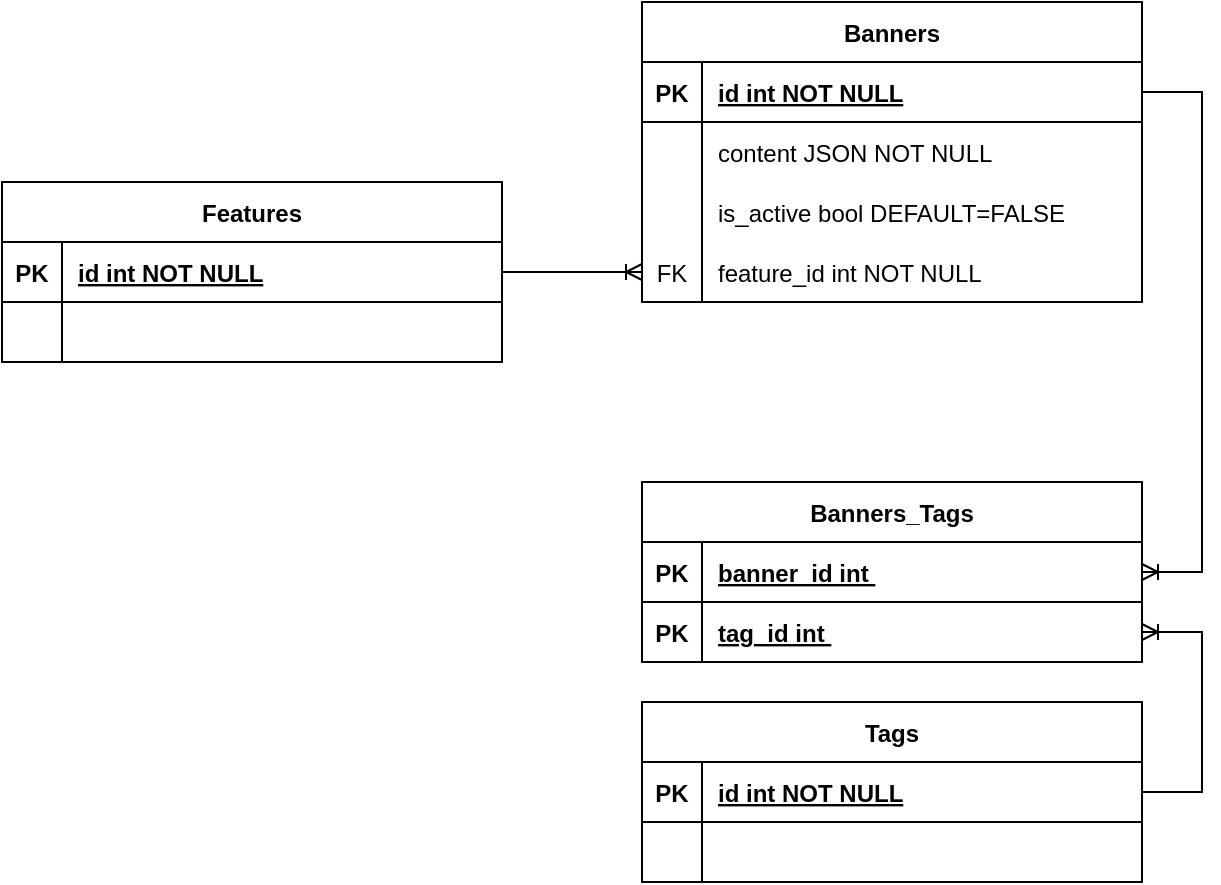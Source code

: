 <mxfile version="24.2.3" type="device">
  <diagram id="R2lEEEUBdFMjLlhIrx00" name="Page-1">
    <mxGraphModel dx="1136" dy="601" grid="1" gridSize="10" guides="1" tooltips="1" connect="1" arrows="1" fold="1" page="1" pageScale="1" pageWidth="850" pageHeight="1100" math="0" shadow="0" extFonts="Permanent Marker^https://fonts.googleapis.com/css?family=Permanent+Marker">
      <root>
        <mxCell id="0" />
        <mxCell id="1" parent="0" />
        <mxCell id="RQQMd2hqG4y_nmuJHrNr-14" value="Banners" style="shape=table;startSize=30;container=1;collapsible=1;childLayout=tableLayout;fixedRows=1;rowLines=0;fontStyle=1;align=center;resizeLast=1;" parent="1" vertex="1">
          <mxGeometry x="430" y="20" width="250" height="150" as="geometry" />
        </mxCell>
        <mxCell id="RQQMd2hqG4y_nmuJHrNr-15" value="" style="shape=partialRectangle;collapsible=0;dropTarget=0;pointerEvents=0;fillColor=none;points=[[0,0.5],[1,0.5]];portConstraint=eastwest;top=0;left=0;right=0;bottom=1;" parent="RQQMd2hqG4y_nmuJHrNr-14" vertex="1">
          <mxGeometry y="30" width="250" height="30" as="geometry" />
        </mxCell>
        <mxCell id="RQQMd2hqG4y_nmuJHrNr-16" value="PK" style="shape=partialRectangle;overflow=hidden;connectable=0;fillColor=none;top=0;left=0;bottom=0;right=0;fontStyle=1;" parent="RQQMd2hqG4y_nmuJHrNr-15" vertex="1">
          <mxGeometry width="30" height="30" as="geometry">
            <mxRectangle width="30" height="30" as="alternateBounds" />
          </mxGeometry>
        </mxCell>
        <mxCell id="RQQMd2hqG4y_nmuJHrNr-17" value="id int NOT NULL" style="shape=partialRectangle;overflow=hidden;connectable=0;fillColor=none;top=0;left=0;bottom=0;right=0;align=left;spacingLeft=6;fontStyle=5;" parent="RQQMd2hqG4y_nmuJHrNr-15" vertex="1">
          <mxGeometry x="30" width="220" height="30" as="geometry">
            <mxRectangle width="220" height="30" as="alternateBounds" />
          </mxGeometry>
        </mxCell>
        <mxCell id="RQQMd2hqG4y_nmuJHrNr-18" value="" style="shape=partialRectangle;collapsible=0;dropTarget=0;pointerEvents=0;fillColor=none;points=[[0,0.5],[1,0.5]];portConstraint=eastwest;top=0;left=0;right=0;bottom=0;" parent="RQQMd2hqG4y_nmuJHrNr-14" vertex="1">
          <mxGeometry y="60" width="250" height="30" as="geometry" />
        </mxCell>
        <mxCell id="RQQMd2hqG4y_nmuJHrNr-19" value="" style="shape=partialRectangle;overflow=hidden;connectable=0;fillColor=none;top=0;left=0;bottom=0;right=0;" parent="RQQMd2hqG4y_nmuJHrNr-18" vertex="1">
          <mxGeometry width="30" height="30" as="geometry">
            <mxRectangle width="30" height="30" as="alternateBounds" />
          </mxGeometry>
        </mxCell>
        <mxCell id="RQQMd2hqG4y_nmuJHrNr-20" value="content JSON NOT NULL" style="shape=partialRectangle;overflow=hidden;connectable=0;fillColor=none;top=0;left=0;bottom=0;right=0;align=left;spacingLeft=6;" parent="RQQMd2hqG4y_nmuJHrNr-18" vertex="1">
          <mxGeometry x="30" width="220" height="30" as="geometry">
            <mxRectangle width="220" height="30" as="alternateBounds" />
          </mxGeometry>
        </mxCell>
        <mxCell id="FKbAs2hZpKnHAQvKoYdN-39" value="" style="shape=partialRectangle;collapsible=0;dropTarget=0;pointerEvents=0;fillColor=none;points=[[0,0.5],[1,0.5]];portConstraint=eastwest;top=0;left=0;right=0;bottom=0;" parent="RQQMd2hqG4y_nmuJHrNr-14" vertex="1">
          <mxGeometry y="90" width="250" height="30" as="geometry" />
        </mxCell>
        <mxCell id="FKbAs2hZpKnHAQvKoYdN-40" value="" style="shape=partialRectangle;overflow=hidden;connectable=0;fillColor=none;top=0;left=0;bottom=0;right=0;" parent="FKbAs2hZpKnHAQvKoYdN-39" vertex="1">
          <mxGeometry width="30" height="30" as="geometry">
            <mxRectangle width="30" height="30" as="alternateBounds" />
          </mxGeometry>
        </mxCell>
        <mxCell id="FKbAs2hZpKnHAQvKoYdN-41" value="is_active bool DEFAULT=FALSE" style="shape=partialRectangle;overflow=hidden;connectable=0;fillColor=none;top=0;left=0;bottom=0;right=0;align=left;spacingLeft=6;" parent="FKbAs2hZpKnHAQvKoYdN-39" vertex="1">
          <mxGeometry x="30" width="220" height="30" as="geometry">
            <mxRectangle width="220" height="30" as="alternateBounds" />
          </mxGeometry>
        </mxCell>
        <mxCell id="eMeWe6wnlQ1LD7a6xNK0-1" value="" style="shape=partialRectangle;collapsible=0;dropTarget=0;pointerEvents=0;fillColor=none;points=[[0,0.5],[1,0.5]];portConstraint=eastwest;top=0;left=0;right=0;bottom=0;" vertex="1" parent="RQQMd2hqG4y_nmuJHrNr-14">
          <mxGeometry y="120" width="250" height="30" as="geometry" />
        </mxCell>
        <mxCell id="eMeWe6wnlQ1LD7a6xNK0-2" value="FK" style="shape=partialRectangle;overflow=hidden;connectable=0;fillColor=none;top=0;left=0;bottom=0;right=0;" vertex="1" parent="eMeWe6wnlQ1LD7a6xNK0-1">
          <mxGeometry width="30" height="30" as="geometry">
            <mxRectangle width="30" height="30" as="alternateBounds" />
          </mxGeometry>
        </mxCell>
        <mxCell id="eMeWe6wnlQ1LD7a6xNK0-3" value="feature_id int NOT NULL " style="shape=partialRectangle;overflow=hidden;connectable=0;fillColor=none;top=0;left=0;bottom=0;right=0;align=left;spacingLeft=6;" vertex="1" parent="eMeWe6wnlQ1LD7a6xNK0-1">
          <mxGeometry x="30" width="220" height="30" as="geometry">
            <mxRectangle width="220" height="30" as="alternateBounds" />
          </mxGeometry>
        </mxCell>
        <mxCell id="RQQMd2hqG4y_nmuJHrNr-21" value="Features" style="shape=table;startSize=30;container=1;collapsible=1;childLayout=tableLayout;fixedRows=1;rowLines=0;fontStyle=1;align=center;resizeLast=1;" parent="1" vertex="1">
          <mxGeometry x="110" y="110" width="250" height="90" as="geometry" />
        </mxCell>
        <mxCell id="RQQMd2hqG4y_nmuJHrNr-22" value="" style="shape=partialRectangle;collapsible=0;dropTarget=0;pointerEvents=0;fillColor=none;points=[[0,0.5],[1,0.5]];portConstraint=eastwest;top=0;left=0;right=0;bottom=1;" parent="RQQMd2hqG4y_nmuJHrNr-21" vertex="1">
          <mxGeometry y="30" width="250" height="30" as="geometry" />
        </mxCell>
        <mxCell id="RQQMd2hqG4y_nmuJHrNr-23" value="PK" style="shape=partialRectangle;overflow=hidden;connectable=0;fillColor=none;top=0;left=0;bottom=0;right=0;fontStyle=1;" parent="RQQMd2hqG4y_nmuJHrNr-22" vertex="1">
          <mxGeometry width="30" height="30" as="geometry">
            <mxRectangle width="30" height="30" as="alternateBounds" />
          </mxGeometry>
        </mxCell>
        <mxCell id="RQQMd2hqG4y_nmuJHrNr-24" value="id int NOT NULL" style="shape=partialRectangle;overflow=hidden;connectable=0;fillColor=none;top=0;left=0;bottom=0;right=0;align=left;spacingLeft=6;fontStyle=5;" parent="RQQMd2hqG4y_nmuJHrNr-22" vertex="1">
          <mxGeometry x="30" width="220" height="30" as="geometry">
            <mxRectangle width="220" height="30" as="alternateBounds" />
          </mxGeometry>
        </mxCell>
        <mxCell id="RQQMd2hqG4y_nmuJHrNr-25" value="" style="shape=partialRectangle;collapsible=0;dropTarget=0;pointerEvents=0;fillColor=none;points=[[0,0.5],[1,0.5]];portConstraint=eastwest;top=0;left=0;right=0;bottom=0;" parent="RQQMd2hqG4y_nmuJHrNr-21" vertex="1">
          <mxGeometry y="60" width="250" height="30" as="geometry" />
        </mxCell>
        <mxCell id="RQQMd2hqG4y_nmuJHrNr-26" value="" style="shape=partialRectangle;overflow=hidden;connectable=0;fillColor=none;top=0;left=0;bottom=0;right=0;" parent="RQQMd2hqG4y_nmuJHrNr-25" vertex="1">
          <mxGeometry width="30" height="30" as="geometry">
            <mxRectangle width="30" height="30" as="alternateBounds" />
          </mxGeometry>
        </mxCell>
        <mxCell id="RQQMd2hqG4y_nmuJHrNr-27" value="" style="shape=partialRectangle;overflow=hidden;connectable=0;fillColor=none;top=0;left=0;bottom=0;right=0;align=left;spacingLeft=6;" parent="RQQMd2hqG4y_nmuJHrNr-25" vertex="1">
          <mxGeometry x="30" width="220" height="30" as="geometry">
            <mxRectangle width="220" height="30" as="alternateBounds" />
          </mxGeometry>
        </mxCell>
        <mxCell id="FKbAs2hZpKnHAQvKoYdN-1" value="" style="edgeStyle=entityRelationEdgeStyle;fontSize=12;html=1;endArrow=ERoneToMany;rounded=0;" parent="1" source="RQQMd2hqG4y_nmuJHrNr-22" target="eMeWe6wnlQ1LD7a6xNK0-1" edge="1">
          <mxGeometry width="100" height="100" relative="1" as="geometry">
            <mxPoint x="260" y="-200" as="sourcePoint" />
            <mxPoint x="390" y="25" as="targetPoint" />
            <Array as="points">
              <mxPoint x="130" y="-160" />
            </Array>
          </mxGeometry>
        </mxCell>
        <mxCell id="FKbAs2hZpKnHAQvKoYdN-2" value="Banners_Tags" style="shape=table;startSize=30;container=1;collapsible=1;childLayout=tableLayout;fixedRows=1;rowLines=0;fontStyle=1;align=center;resizeLast=1;" parent="1" vertex="1">
          <mxGeometry x="430" y="260" width="250" height="90" as="geometry" />
        </mxCell>
        <mxCell id="FKbAs2hZpKnHAQvKoYdN-3" value="" style="shape=partialRectangle;collapsible=0;dropTarget=0;pointerEvents=0;fillColor=none;points=[[0,0.5],[1,0.5]];portConstraint=eastwest;top=0;left=0;right=0;bottom=1;" parent="FKbAs2hZpKnHAQvKoYdN-2" vertex="1">
          <mxGeometry y="30" width="250" height="30" as="geometry" />
        </mxCell>
        <mxCell id="FKbAs2hZpKnHAQvKoYdN-4" value="PK" style="shape=partialRectangle;overflow=hidden;connectable=0;fillColor=none;top=0;left=0;bottom=0;right=0;fontStyle=1;" parent="FKbAs2hZpKnHAQvKoYdN-3" vertex="1">
          <mxGeometry width="30" height="30" as="geometry">
            <mxRectangle width="30" height="30" as="alternateBounds" />
          </mxGeometry>
        </mxCell>
        <mxCell id="FKbAs2hZpKnHAQvKoYdN-5" value="banner_id int " style="shape=partialRectangle;overflow=hidden;connectable=0;fillColor=none;top=0;left=0;bottom=0;right=0;align=left;spacingLeft=6;fontStyle=5;" parent="FKbAs2hZpKnHAQvKoYdN-3" vertex="1">
          <mxGeometry x="30" width="220" height="30" as="geometry">
            <mxRectangle width="220" height="30" as="alternateBounds" />
          </mxGeometry>
        </mxCell>
        <mxCell id="FKbAs2hZpKnHAQvKoYdN-6" value="" style="shape=partialRectangle;collapsible=0;dropTarget=0;pointerEvents=0;fillColor=none;points=[[0,0.5],[1,0.5]];portConstraint=eastwest;top=0;left=0;right=0;bottom=0;" parent="FKbAs2hZpKnHAQvKoYdN-2" vertex="1">
          <mxGeometry y="60" width="250" height="30" as="geometry" />
        </mxCell>
        <mxCell id="FKbAs2hZpKnHAQvKoYdN-7" value="PK" style="shape=partialRectangle;overflow=hidden;connectable=0;fillColor=none;top=0;left=0;bottom=0;right=0;fontStyle=1" parent="FKbAs2hZpKnHAQvKoYdN-6" vertex="1">
          <mxGeometry width="30" height="30" as="geometry">
            <mxRectangle width="30" height="30" as="alternateBounds" />
          </mxGeometry>
        </mxCell>
        <mxCell id="FKbAs2hZpKnHAQvKoYdN-8" value="tag_id int " style="shape=partialRectangle;overflow=hidden;connectable=0;fillColor=none;top=0;left=0;bottom=0;right=0;align=left;spacingLeft=6;fontStyle=5" parent="FKbAs2hZpKnHAQvKoYdN-6" vertex="1">
          <mxGeometry x="30" width="220" height="30" as="geometry">
            <mxRectangle width="220" height="30" as="alternateBounds" />
          </mxGeometry>
        </mxCell>
        <mxCell id="FKbAs2hZpKnHAQvKoYdN-42" value="" style="edgeStyle=entityRelationEdgeStyle;fontSize=12;html=1;endArrow=ERoneToMany;rounded=0;" parent="1" source="RQQMd2hqG4y_nmuJHrNr-15" target="FKbAs2hZpKnHAQvKoYdN-3" edge="1">
          <mxGeometry width="100" height="100" relative="1" as="geometry">
            <mxPoint x="70" y="-60" as="sourcePoint" />
            <mxPoint x="140" y="130" as="targetPoint" />
            <Array as="points">
              <mxPoint x="120" y="30" />
              <mxPoint x="350" y="240" />
            </Array>
          </mxGeometry>
        </mxCell>
        <mxCell id="FKbAs2hZpKnHAQvKoYdN-53" value="Tags" style="shape=table;startSize=30;container=1;collapsible=1;childLayout=tableLayout;fixedRows=1;rowLines=0;fontStyle=1;align=center;resizeLast=1;" parent="1" vertex="1">
          <mxGeometry x="430" y="370" width="250" height="90" as="geometry" />
        </mxCell>
        <mxCell id="FKbAs2hZpKnHAQvKoYdN-54" value="" style="shape=partialRectangle;collapsible=0;dropTarget=0;pointerEvents=0;fillColor=none;points=[[0,0.5],[1,0.5]];portConstraint=eastwest;top=0;left=0;right=0;bottom=1;" parent="FKbAs2hZpKnHAQvKoYdN-53" vertex="1">
          <mxGeometry y="30" width="250" height="30" as="geometry" />
        </mxCell>
        <mxCell id="FKbAs2hZpKnHAQvKoYdN-55" value="PK" style="shape=partialRectangle;overflow=hidden;connectable=0;fillColor=none;top=0;left=0;bottom=0;right=0;fontStyle=1;" parent="FKbAs2hZpKnHAQvKoYdN-54" vertex="1">
          <mxGeometry width="30" height="30" as="geometry">
            <mxRectangle width="30" height="30" as="alternateBounds" />
          </mxGeometry>
        </mxCell>
        <mxCell id="FKbAs2hZpKnHAQvKoYdN-56" value="id int NOT NULL" style="shape=partialRectangle;overflow=hidden;connectable=0;fillColor=none;top=0;left=0;bottom=0;right=0;align=left;spacingLeft=6;fontStyle=5;" parent="FKbAs2hZpKnHAQvKoYdN-54" vertex="1">
          <mxGeometry x="30" width="220" height="30" as="geometry">
            <mxRectangle width="220" height="30" as="alternateBounds" />
          </mxGeometry>
        </mxCell>
        <mxCell id="FKbAs2hZpKnHAQvKoYdN-57" value="" style="shape=partialRectangle;collapsible=0;dropTarget=0;pointerEvents=0;fillColor=none;points=[[0,0.5],[1,0.5]];portConstraint=eastwest;top=0;left=0;right=0;bottom=0;" parent="FKbAs2hZpKnHAQvKoYdN-53" vertex="1">
          <mxGeometry y="60" width="250" height="30" as="geometry" />
        </mxCell>
        <mxCell id="FKbAs2hZpKnHAQvKoYdN-58" value="" style="shape=partialRectangle;overflow=hidden;connectable=0;fillColor=none;top=0;left=0;bottom=0;right=0;" parent="FKbAs2hZpKnHAQvKoYdN-57" vertex="1">
          <mxGeometry width="30" height="30" as="geometry">
            <mxRectangle width="30" height="30" as="alternateBounds" />
          </mxGeometry>
        </mxCell>
        <mxCell id="FKbAs2hZpKnHAQvKoYdN-59" value="" style="shape=partialRectangle;overflow=hidden;connectable=0;fillColor=none;top=0;left=0;bottom=0;right=0;align=left;spacingLeft=6;" parent="FKbAs2hZpKnHAQvKoYdN-57" vertex="1">
          <mxGeometry x="30" width="220" height="30" as="geometry">
            <mxRectangle width="220" height="30" as="alternateBounds" />
          </mxGeometry>
        </mxCell>
        <mxCell id="FKbAs2hZpKnHAQvKoYdN-60" value="" style="edgeStyle=entityRelationEdgeStyle;fontSize=12;html=1;endArrow=ERoneToMany;rounded=0;" parent="1" source="FKbAs2hZpKnHAQvKoYdN-54" target="FKbAs2hZpKnHAQvKoYdN-6" edge="1">
          <mxGeometry width="100" height="100" relative="1" as="geometry">
            <mxPoint x="480" y="120" as="sourcePoint" />
            <mxPoint x="480" y="340" as="targetPoint" />
            <Array as="points">
              <mxPoint x="260" y="235" />
              <mxPoint x="-80" y="190" />
              <mxPoint x="-130" y="190" />
            </Array>
          </mxGeometry>
        </mxCell>
      </root>
    </mxGraphModel>
  </diagram>
</mxfile>
